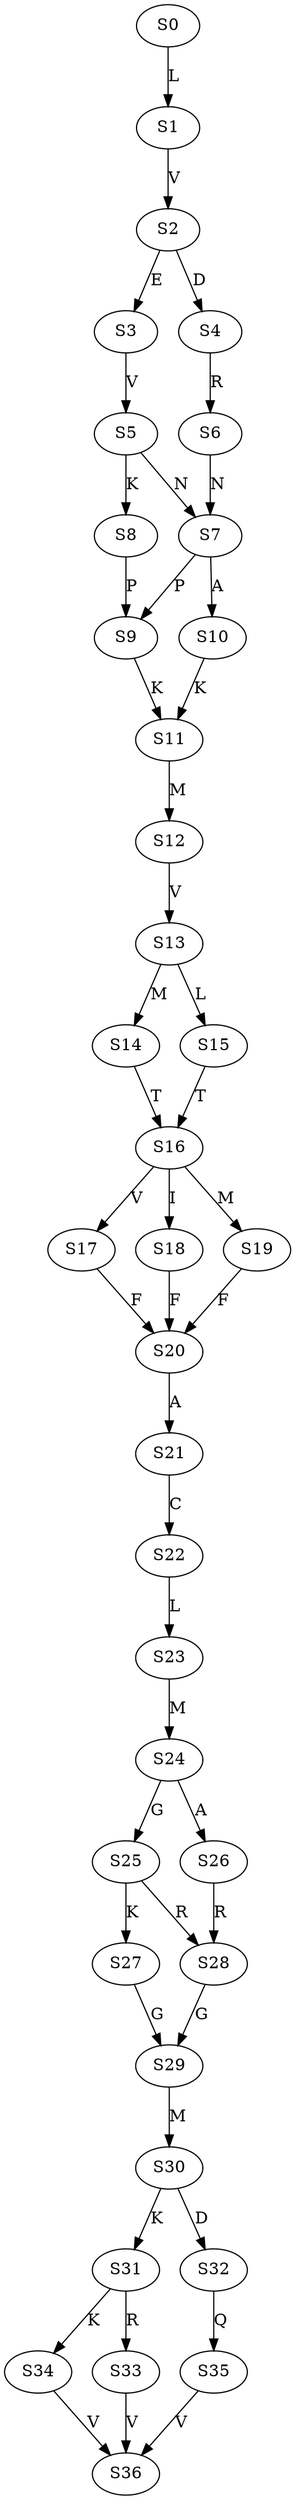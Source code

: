 strict digraph  {
	S0 -> S1 [ label = L ];
	S1 -> S2 [ label = V ];
	S2 -> S3 [ label = E ];
	S2 -> S4 [ label = D ];
	S3 -> S5 [ label = V ];
	S4 -> S6 [ label = R ];
	S5 -> S7 [ label = N ];
	S5 -> S8 [ label = K ];
	S6 -> S7 [ label = N ];
	S7 -> S9 [ label = P ];
	S7 -> S10 [ label = A ];
	S8 -> S9 [ label = P ];
	S9 -> S11 [ label = K ];
	S10 -> S11 [ label = K ];
	S11 -> S12 [ label = M ];
	S12 -> S13 [ label = V ];
	S13 -> S14 [ label = M ];
	S13 -> S15 [ label = L ];
	S14 -> S16 [ label = T ];
	S15 -> S16 [ label = T ];
	S16 -> S17 [ label = V ];
	S16 -> S18 [ label = I ];
	S16 -> S19 [ label = M ];
	S17 -> S20 [ label = F ];
	S18 -> S20 [ label = F ];
	S19 -> S20 [ label = F ];
	S20 -> S21 [ label = A ];
	S21 -> S22 [ label = C ];
	S22 -> S23 [ label = L ];
	S23 -> S24 [ label = M ];
	S24 -> S25 [ label = G ];
	S24 -> S26 [ label = A ];
	S25 -> S27 [ label = K ];
	S25 -> S28 [ label = R ];
	S26 -> S28 [ label = R ];
	S27 -> S29 [ label = G ];
	S28 -> S29 [ label = G ];
	S29 -> S30 [ label = M ];
	S30 -> S31 [ label = K ];
	S30 -> S32 [ label = D ];
	S31 -> S33 [ label = R ];
	S31 -> S34 [ label = K ];
	S32 -> S35 [ label = Q ];
	S33 -> S36 [ label = V ];
	S34 -> S36 [ label = V ];
	S35 -> S36 [ label = V ];
}

